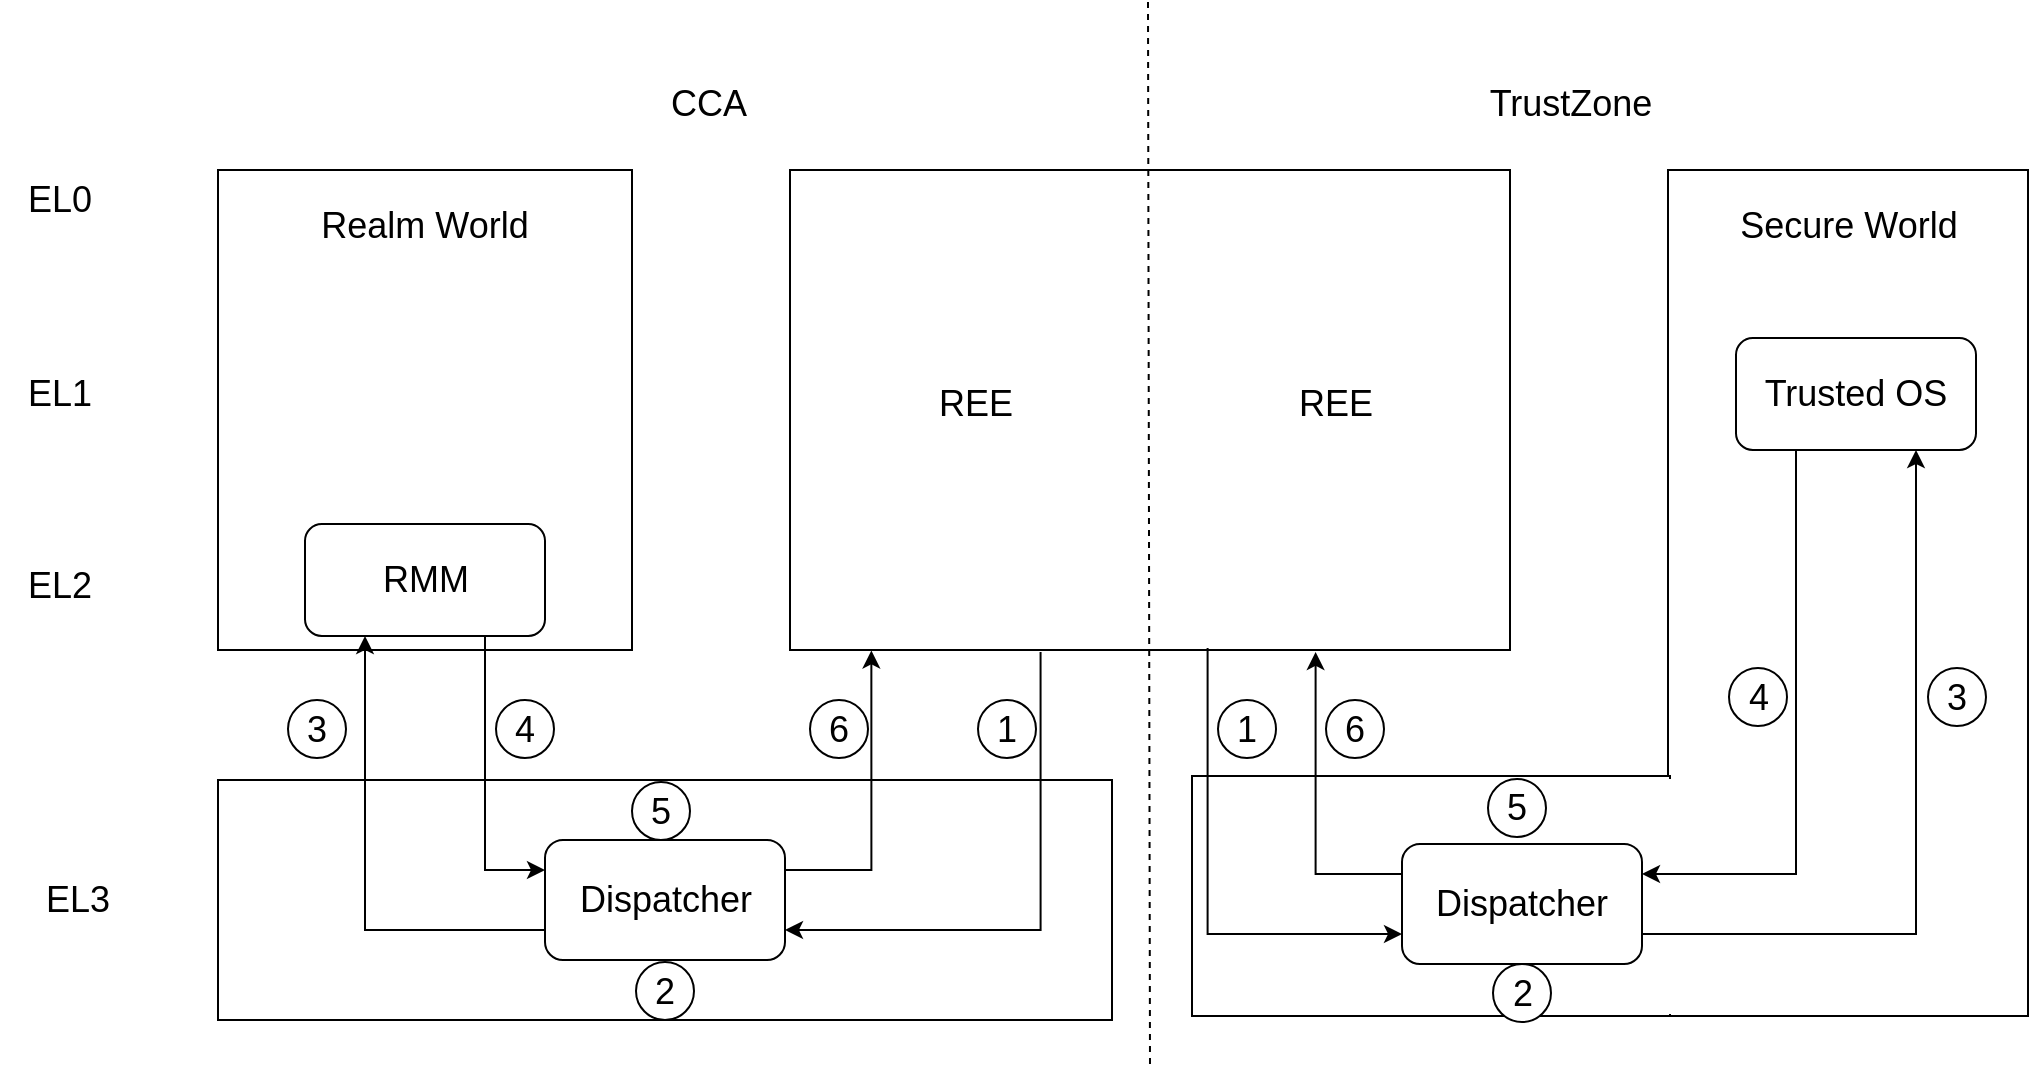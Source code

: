 <mxfile version="18.1.1" type="github">
  <diagram id="6892DLRuOYMeWGzuRMaD" name="Page-1">
    <mxGraphModel dx="1209" dy="749" grid="0" gridSize="10" guides="1" tooltips="1" connect="1" arrows="1" fold="1" page="1" pageScale="1" pageWidth="1200" pageHeight="1920" math="0" shadow="0">
      <root>
        <mxCell id="0" />
        <mxCell id="1" parent="0" />
        <mxCell id="oK6Q0EZ_InrDpfW5e9Y5-10" value="" style="rounded=0;whiteSpace=wrap;html=1;fillColor=default;" vertex="1" parent="1">
          <mxGeometry x="147" y="459" width="447" height="120" as="geometry" />
        </mxCell>
        <mxCell id="oK6Q0EZ_InrDpfW5e9Y5-36" style="edgeStyle=orthogonalEdgeStyle;rounded=0;orthogonalLoop=1;jettySize=auto;html=1;exitX=0.348;exitY=1.004;exitDx=0;exitDy=0;entryX=1;entryY=0.75;entryDx=0;entryDy=0;fontSize=18;exitPerimeter=0;" edge="1" parent="1" source="oK6Q0EZ_InrDpfW5e9Y5-1" target="oK6Q0EZ_InrDpfW5e9Y5-22">
          <mxGeometry relative="1" as="geometry" />
        </mxCell>
        <mxCell id="oK6Q0EZ_InrDpfW5e9Y5-1" value="" style="rounded=0;whiteSpace=wrap;html=1;" vertex="1" parent="1">
          <mxGeometry x="433" y="154" width="360" height="240" as="geometry" />
        </mxCell>
        <mxCell id="oK6Q0EZ_InrDpfW5e9Y5-2" value="" style="rounded=0;whiteSpace=wrap;html=1;" vertex="1" parent="1">
          <mxGeometry x="147" y="154" width="207" height="240" as="geometry" />
        </mxCell>
        <mxCell id="oK6Q0EZ_InrDpfW5e9Y5-3" value="" style="rounded=0;whiteSpace=wrap;html=1;" vertex="1" parent="1">
          <mxGeometry x="872" y="154" width="180" height="423" as="geometry" />
        </mxCell>
        <mxCell id="oK6Q0EZ_InrDpfW5e9Y5-4" value="" style="rounded=0;whiteSpace=wrap;html=1;" vertex="1" parent="1">
          <mxGeometry x="634" y="457" width="239" height="120" as="geometry" />
        </mxCell>
        <mxCell id="oK6Q0EZ_InrDpfW5e9Y5-5" value="" style="endArrow=none;dashed=1;html=1;rounded=0;" edge="1" parent="1">
          <mxGeometry width="50" height="50" relative="1" as="geometry">
            <mxPoint x="612" y="70" as="sourcePoint" />
            <mxPoint x="613" y="602" as="targetPoint" />
          </mxGeometry>
        </mxCell>
        <mxCell id="oK6Q0EZ_InrDpfW5e9Y5-9" value="" style="rounded=0;whiteSpace=wrap;html=1;fillColor=default;strokeColor=none;" vertex="1" parent="1">
          <mxGeometry x="857" y="458.5" width="120" height="117.5" as="geometry" />
        </mxCell>
        <mxCell id="oK6Q0EZ_InrDpfW5e9Y5-12" value="EL0" style="text;html=1;strokeColor=none;fillColor=none;align=center;verticalAlign=middle;whiteSpace=wrap;rounded=0;fontSize=18;" vertex="1" parent="1">
          <mxGeometry x="38" y="154" width="60" height="30" as="geometry" />
        </mxCell>
        <mxCell id="oK6Q0EZ_InrDpfW5e9Y5-13" value="EL1" style="text;html=1;strokeColor=none;fillColor=none;align=center;verticalAlign=middle;whiteSpace=wrap;rounded=0;fontSize=18;" vertex="1" parent="1">
          <mxGeometry x="38" y="251" width="60" height="30" as="geometry" />
        </mxCell>
        <mxCell id="oK6Q0EZ_InrDpfW5e9Y5-14" value="EL2" style="text;html=1;strokeColor=none;fillColor=none;align=center;verticalAlign=middle;whiteSpace=wrap;rounded=0;fontSize=18;" vertex="1" parent="1">
          <mxGeometry x="38" y="347" width="60" height="30" as="geometry" />
        </mxCell>
        <mxCell id="oK6Q0EZ_InrDpfW5e9Y5-15" value="EL3" style="text;html=1;strokeColor=none;fillColor=none;align=center;verticalAlign=middle;whiteSpace=wrap;rounded=0;fontSize=18;" vertex="1" parent="1">
          <mxGeometry x="47" y="504" width="60" height="30" as="geometry" />
        </mxCell>
        <mxCell id="oK6Q0EZ_InrDpfW5e9Y5-16" value="CCA" style="text;html=1;strokeColor=none;fillColor=none;align=center;verticalAlign=middle;whiteSpace=wrap;rounded=0;fontSize=18;" vertex="1" parent="1">
          <mxGeometry x="325" y="106" width="135" height="30" as="geometry" />
        </mxCell>
        <mxCell id="oK6Q0EZ_InrDpfW5e9Y5-17" value="TrustZone" style="text;html=1;strokeColor=none;fillColor=none;align=center;verticalAlign=middle;whiteSpace=wrap;rounded=0;fontSize=18;" vertex="1" parent="1">
          <mxGeometry x="756" y="106" width="135" height="30" as="geometry" />
        </mxCell>
        <mxCell id="oK6Q0EZ_InrDpfW5e9Y5-18" value="REE" style="text;html=1;strokeColor=none;fillColor=none;align=center;verticalAlign=middle;whiteSpace=wrap;rounded=0;fontSize=18;" vertex="1" parent="1">
          <mxGeometry x="496" y="256" width="60" height="30" as="geometry" />
        </mxCell>
        <mxCell id="oK6Q0EZ_InrDpfW5e9Y5-19" value="REE" style="text;html=1;strokeColor=none;fillColor=none;align=center;verticalAlign=middle;whiteSpace=wrap;rounded=0;fontSize=18;" vertex="1" parent="1">
          <mxGeometry x="676" y="256" width="60" height="30" as="geometry" />
        </mxCell>
        <mxCell id="oK6Q0EZ_InrDpfW5e9Y5-20" value="Realm World" style="text;html=1;strokeColor=none;fillColor=none;align=center;verticalAlign=middle;whiteSpace=wrap;rounded=0;fontSize=18;" vertex="1" parent="1">
          <mxGeometry x="191" y="167" width="119" height="30" as="geometry" />
        </mxCell>
        <mxCell id="oK6Q0EZ_InrDpfW5e9Y5-21" value="Secure World" style="text;html=1;strokeColor=none;fillColor=none;align=center;verticalAlign=middle;whiteSpace=wrap;rounded=0;fontSize=18;" vertex="1" parent="1">
          <mxGeometry x="902.5" y="167" width="119" height="30" as="geometry" />
        </mxCell>
        <mxCell id="oK6Q0EZ_InrDpfW5e9Y5-35" style="edgeStyle=orthogonalEdgeStyle;rounded=0;orthogonalLoop=1;jettySize=auto;html=1;exitX=0;exitY=0.75;exitDx=0;exitDy=0;entryX=0.25;entryY=1;entryDx=0;entryDy=0;fontSize=18;" edge="1" parent="1" source="oK6Q0EZ_InrDpfW5e9Y5-22" target="oK6Q0EZ_InrDpfW5e9Y5-27">
          <mxGeometry relative="1" as="geometry" />
        </mxCell>
        <mxCell id="oK6Q0EZ_InrDpfW5e9Y5-37" style="edgeStyle=orthogonalEdgeStyle;rounded=0;orthogonalLoop=1;jettySize=auto;html=1;exitX=1;exitY=0.25;exitDx=0;exitDy=0;entryX=0.113;entryY=1.001;entryDx=0;entryDy=0;entryPerimeter=0;fontSize=18;" edge="1" parent="1" source="oK6Q0EZ_InrDpfW5e9Y5-22" target="oK6Q0EZ_InrDpfW5e9Y5-1">
          <mxGeometry relative="1" as="geometry" />
        </mxCell>
        <mxCell id="oK6Q0EZ_InrDpfW5e9Y5-22" value="Dispatcher" style="rounded=1;whiteSpace=wrap;html=1;fontSize=18;fillColor=default;" vertex="1" parent="1">
          <mxGeometry x="310.5" y="489" width="120" height="60" as="geometry" />
        </mxCell>
        <mxCell id="oK6Q0EZ_InrDpfW5e9Y5-38" style="edgeStyle=orthogonalEdgeStyle;rounded=0;orthogonalLoop=1;jettySize=auto;html=1;exitX=0.25;exitY=1;exitDx=0;exitDy=0;entryX=1;entryY=0.25;entryDx=0;entryDy=0;fontSize=18;" edge="1" parent="1" source="oK6Q0EZ_InrDpfW5e9Y5-28" target="oK6Q0EZ_InrDpfW5e9Y5-23">
          <mxGeometry relative="1" as="geometry" />
        </mxCell>
        <mxCell id="oK6Q0EZ_InrDpfW5e9Y5-40" style="edgeStyle=orthogonalEdgeStyle;rounded=0;orthogonalLoop=1;jettySize=auto;html=1;exitX=0.58;exitY=0.996;exitDx=0;exitDy=0;entryX=0;entryY=0.75;entryDx=0;entryDy=0;fontSize=18;exitPerimeter=0;" edge="1" parent="1" source="oK6Q0EZ_InrDpfW5e9Y5-1" target="oK6Q0EZ_InrDpfW5e9Y5-23">
          <mxGeometry relative="1" as="geometry" />
        </mxCell>
        <mxCell id="oK6Q0EZ_InrDpfW5e9Y5-42" style="edgeStyle=orthogonalEdgeStyle;rounded=0;orthogonalLoop=1;jettySize=auto;html=1;exitX=0;exitY=0.25;exitDx=0;exitDy=0;entryX=0.73;entryY=1.004;entryDx=0;entryDy=0;fontSize=18;entryPerimeter=0;" edge="1" parent="1" source="oK6Q0EZ_InrDpfW5e9Y5-23" target="oK6Q0EZ_InrDpfW5e9Y5-1">
          <mxGeometry relative="1" as="geometry" />
        </mxCell>
        <mxCell id="oK6Q0EZ_InrDpfW5e9Y5-23" value="Dispatcher" style="rounded=1;whiteSpace=wrap;html=1;fontSize=18;fillColor=default;" vertex="1" parent="1">
          <mxGeometry x="739" y="491" width="120" height="60" as="geometry" />
        </mxCell>
        <mxCell id="oK6Q0EZ_InrDpfW5e9Y5-34" style="edgeStyle=orthogonalEdgeStyle;rounded=0;orthogonalLoop=1;jettySize=auto;html=1;exitX=0.75;exitY=1;exitDx=0;exitDy=0;entryX=0;entryY=0.25;entryDx=0;entryDy=0;fontSize=18;" edge="1" parent="1" source="oK6Q0EZ_InrDpfW5e9Y5-27" target="oK6Q0EZ_InrDpfW5e9Y5-22">
          <mxGeometry relative="1" as="geometry" />
        </mxCell>
        <mxCell id="oK6Q0EZ_InrDpfW5e9Y5-27" value="RMM" style="rounded=1;whiteSpace=wrap;html=1;fontSize=18;fillColor=default;" vertex="1" parent="1">
          <mxGeometry x="190.5" y="331" width="120" height="56" as="geometry" />
        </mxCell>
        <mxCell id="oK6Q0EZ_InrDpfW5e9Y5-39" style="edgeStyle=orthogonalEdgeStyle;rounded=0;orthogonalLoop=1;jettySize=auto;html=1;exitX=1;exitY=0.75;exitDx=0;exitDy=0;entryX=0.75;entryY=1;entryDx=0;entryDy=0;fontSize=18;" edge="1" parent="1" source="oK6Q0EZ_InrDpfW5e9Y5-23" target="oK6Q0EZ_InrDpfW5e9Y5-28">
          <mxGeometry relative="1" as="geometry" />
        </mxCell>
        <mxCell id="oK6Q0EZ_InrDpfW5e9Y5-28" value="Trusted OS" style="rounded=1;whiteSpace=wrap;html=1;fontSize=18;fillColor=default;" vertex="1" parent="1">
          <mxGeometry x="906" y="238" width="120" height="56" as="geometry" />
        </mxCell>
        <mxCell id="oK6Q0EZ_InrDpfW5e9Y5-43" value="1" style="ellipse;whiteSpace=wrap;html=1;aspect=fixed;fontSize=18;fillColor=default;" vertex="1" parent="1">
          <mxGeometry x="527" y="419" width="29" height="29" as="geometry" />
        </mxCell>
        <mxCell id="oK6Q0EZ_InrDpfW5e9Y5-44" value="2" style="ellipse;whiteSpace=wrap;html=1;aspect=fixed;fontSize=18;fillColor=default;" vertex="1" parent="1">
          <mxGeometry x="356" y="550" width="29" height="29" as="geometry" />
        </mxCell>
        <mxCell id="oK6Q0EZ_InrDpfW5e9Y5-45" value="3" style="ellipse;whiteSpace=wrap;html=1;aspect=fixed;fontSize=18;fillColor=default;" vertex="1" parent="1">
          <mxGeometry x="182" y="419" width="29" height="29" as="geometry" />
        </mxCell>
        <mxCell id="oK6Q0EZ_InrDpfW5e9Y5-46" value="4" style="ellipse;whiteSpace=wrap;html=1;aspect=fixed;fontSize=18;fillColor=default;" vertex="1" parent="1">
          <mxGeometry x="286" y="419" width="29" height="29" as="geometry" />
        </mxCell>
        <mxCell id="oK6Q0EZ_InrDpfW5e9Y5-47" value="5" style="ellipse;whiteSpace=wrap;html=1;aspect=fixed;fontSize=18;fillColor=default;" vertex="1" parent="1">
          <mxGeometry x="354" y="460" width="29" height="29" as="geometry" />
        </mxCell>
        <mxCell id="oK6Q0EZ_InrDpfW5e9Y5-48" value="6" style="ellipse;whiteSpace=wrap;html=1;aspect=fixed;fontSize=18;fillColor=default;" vertex="1" parent="1">
          <mxGeometry x="443" y="419" width="29" height="29" as="geometry" />
        </mxCell>
        <mxCell id="oK6Q0EZ_InrDpfW5e9Y5-49" value="1" style="ellipse;whiteSpace=wrap;html=1;aspect=fixed;fontSize=18;fillColor=default;" vertex="1" parent="1">
          <mxGeometry x="647" y="419" width="29" height="29" as="geometry" />
        </mxCell>
        <mxCell id="oK6Q0EZ_InrDpfW5e9Y5-50" value="2" style="ellipse;whiteSpace=wrap;html=1;aspect=fixed;fontSize=18;fillColor=default;" vertex="1" parent="1">
          <mxGeometry x="784.5" y="551" width="29" height="29" as="geometry" />
        </mxCell>
        <mxCell id="oK6Q0EZ_InrDpfW5e9Y5-51" value="3" style="ellipse;whiteSpace=wrap;html=1;aspect=fixed;fontSize=18;fillColor=default;" vertex="1" parent="1">
          <mxGeometry x="1002" y="403" width="29" height="29" as="geometry" />
        </mxCell>
        <mxCell id="oK6Q0EZ_InrDpfW5e9Y5-52" value="4" style="ellipse;whiteSpace=wrap;html=1;aspect=fixed;fontSize=18;fillColor=default;" vertex="1" parent="1">
          <mxGeometry x="902.5" y="403" width="29" height="29" as="geometry" />
        </mxCell>
        <mxCell id="oK6Q0EZ_InrDpfW5e9Y5-53" value="5" style="ellipse;whiteSpace=wrap;html=1;aspect=fixed;fontSize=18;fillColor=default;" vertex="1" parent="1">
          <mxGeometry x="782" y="458.5" width="29" height="29" as="geometry" />
        </mxCell>
        <mxCell id="oK6Q0EZ_InrDpfW5e9Y5-54" value="6" style="ellipse;whiteSpace=wrap;html=1;aspect=fixed;fontSize=18;fillColor=default;" vertex="1" parent="1">
          <mxGeometry x="701" y="419" width="29" height="29" as="geometry" />
        </mxCell>
      </root>
    </mxGraphModel>
  </diagram>
</mxfile>
